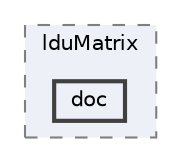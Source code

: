 digraph "src/OpenFOAM/matrices/lduMatrix/doc"
{
 // LATEX_PDF_SIZE
  bgcolor="transparent";
  edge [fontname=Helvetica,fontsize=10,labelfontname=Helvetica,labelfontsize=10];
  node [fontname=Helvetica,fontsize=10,shape=box,height=0.2,width=0.4];
  compound=true
  subgraph clusterdir_bce8a1f1efa9a7681b85c119e7b79042 {
    graph [ bgcolor="#edf0f7", pencolor="grey50", label="lduMatrix", fontname=Helvetica,fontsize=10 style="filled,dashed", URL="dir_bce8a1f1efa9a7681b85c119e7b79042.html",tooltip=""]
  dir_1fa493bff3e6aee407cf9f413defade0 [label="doc", fillcolor="#edf0f7", color="grey25", style="filled,bold", URL="dir_1fa493bff3e6aee407cf9f413defade0.html",tooltip=""];
  }
}
